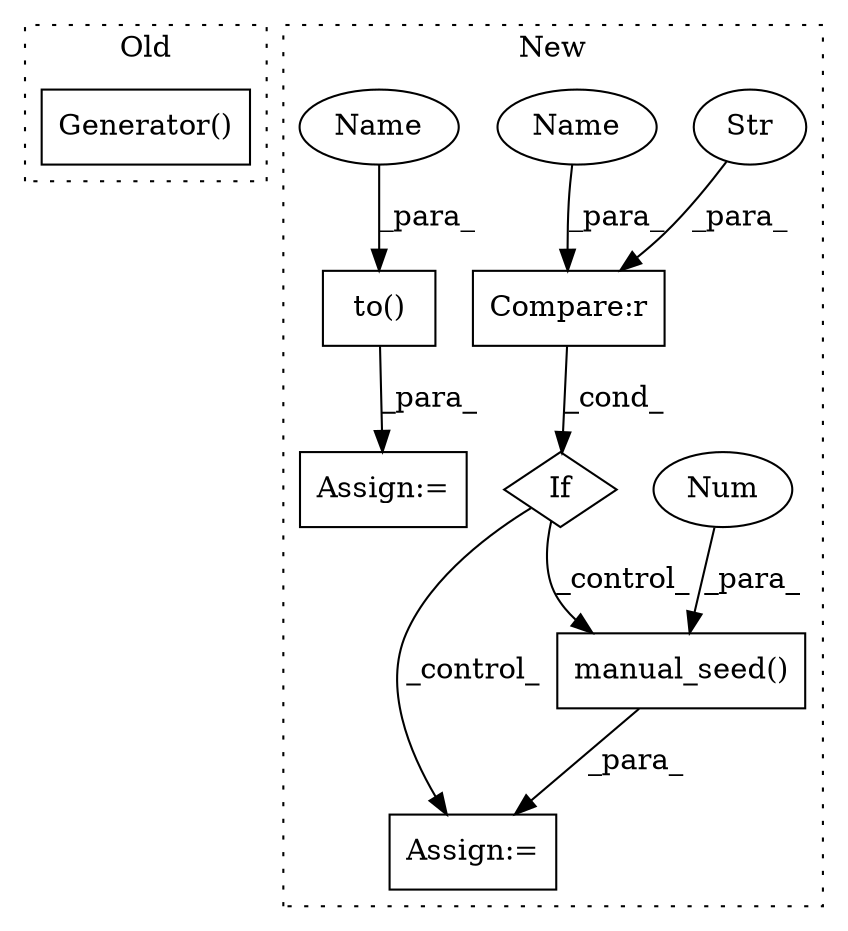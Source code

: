 digraph G {
subgraph cluster0 {
1 [label="Generator()" a="75" s="4500" l="36" shape="box"];
label = "Old";
style="dotted";
}
subgraph cluster1 {
2 [label="to()" a="75" s="4302,4322" l="8,1" shape="box"];
3 [label="Compare:r" a="40" s="4335" l="21" shape="box"];
4 [label="If" a="96" s="4332" l="3" shape="diamond"];
5 [label="Str" a="66" s="4351" l="5" shape="ellipse"];
6 [label="manual_seed()" a="75" s="4456,4475" l="18,1" shape="box"];
7 [label="Num" a="76" s="4474" l="1" shape="ellipse"];
8 [label="Assign:=" a="68" s="4453" l="3" shape="box"];
9 [label="Assign:=" a="68" s="4299" l="3" shape="box"];
10 [label="Name" a="87" s="4335" l="12" shape="ellipse"];
11 [label="Name" a="87" s="4310" l="12" shape="ellipse"];
label = "New";
style="dotted";
}
2 -> 9 [label="_para_"];
3 -> 4 [label="_cond_"];
4 -> 6 [label="_control_"];
4 -> 8 [label="_control_"];
5 -> 3 [label="_para_"];
6 -> 8 [label="_para_"];
7 -> 6 [label="_para_"];
10 -> 3 [label="_para_"];
11 -> 2 [label="_para_"];
}